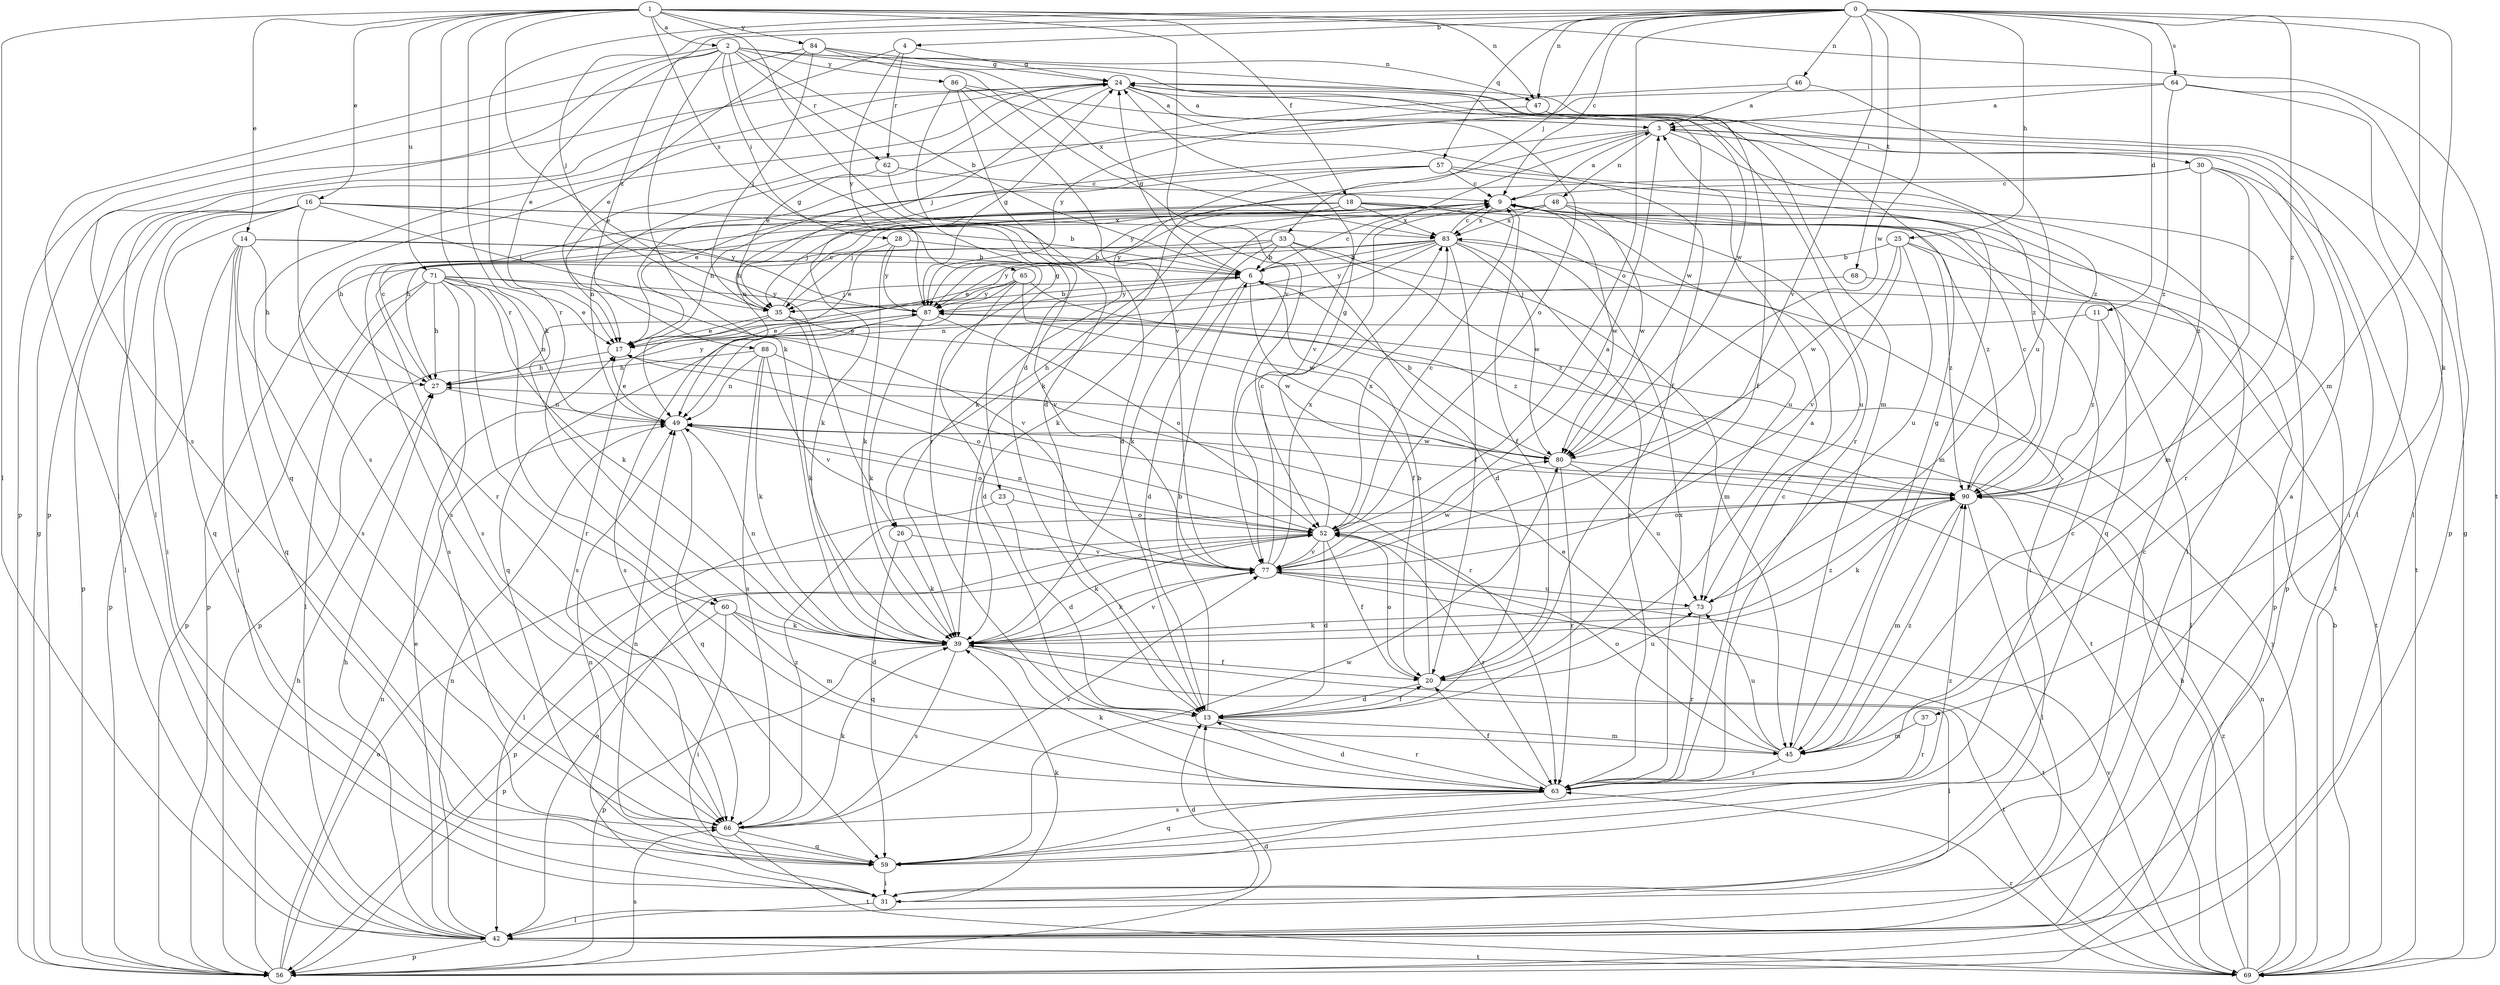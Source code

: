 strict digraph  {
0;
1;
2;
3;
4;
6;
9;
11;
13;
14;
16;
17;
18;
20;
23;
24;
25;
26;
27;
28;
30;
31;
33;
35;
37;
39;
42;
45;
46;
47;
48;
49;
52;
56;
57;
59;
60;
62;
63;
64;
65;
66;
68;
69;
71;
73;
77;
80;
83;
84;
86;
87;
88;
90;
0 -> 4  [label=b];
0 -> 9  [label=c];
0 -> 11  [label=d];
0 -> 25  [label=h];
0 -> 33  [label=j];
0 -> 35  [label=j];
0 -> 37  [label=k];
0 -> 45  [label=m];
0 -> 46  [label=n];
0 -> 47  [label=n];
0 -> 52  [label=o];
0 -> 57  [label=q];
0 -> 60  [label=r];
0 -> 64  [label=s];
0 -> 68  [label=t];
0 -> 77  [label=v];
0 -> 80  [label=w];
0 -> 88  [label=z];
0 -> 90  [label=z];
1 -> 2  [label=a];
1 -> 13  [label=d];
1 -> 14  [label=e];
1 -> 16  [label=e];
1 -> 18  [label=f];
1 -> 26  [label=h];
1 -> 39  [label=k];
1 -> 42  [label=l];
1 -> 47  [label=n];
1 -> 60  [label=r];
1 -> 65  [label=s];
1 -> 69  [label=t];
1 -> 71  [label=u];
1 -> 77  [label=v];
1 -> 84  [label=y];
2 -> 6  [label=b];
2 -> 17  [label=e];
2 -> 23  [label=g];
2 -> 28  [label=i];
2 -> 39  [label=k];
2 -> 42  [label=l];
2 -> 45  [label=m];
2 -> 47  [label=n];
2 -> 62  [label=r];
2 -> 66  [label=s];
2 -> 80  [label=w];
2 -> 86  [label=y];
3 -> 30  [label=i];
3 -> 31  [label=i];
3 -> 39  [label=k];
3 -> 48  [label=n];
3 -> 49  [label=n];
3 -> 77  [label=v];
3 -> 90  [label=z];
4 -> 24  [label=g];
4 -> 56  [label=p];
4 -> 62  [label=r];
4 -> 87  [label=y];
6 -> 9  [label=c];
6 -> 13  [label=d];
6 -> 20  [label=f];
6 -> 24  [label=g];
6 -> 35  [label=j];
6 -> 87  [label=y];
9 -> 3  [label=a];
9 -> 20  [label=f];
9 -> 26  [label=h];
9 -> 35  [label=j];
9 -> 59  [label=q];
9 -> 66  [label=s];
9 -> 80  [label=w];
9 -> 83  [label=x];
11 -> 17  [label=e];
11 -> 42  [label=l];
11 -> 90  [label=z];
13 -> 3  [label=a];
13 -> 6  [label=b];
13 -> 20  [label=f];
13 -> 45  [label=m];
13 -> 63  [label=r];
14 -> 6  [label=b];
14 -> 27  [label=h];
14 -> 31  [label=i];
14 -> 56  [label=p];
14 -> 59  [label=q];
14 -> 66  [label=s];
14 -> 77  [label=v];
16 -> 6  [label=b];
16 -> 31  [label=i];
16 -> 35  [label=j];
16 -> 42  [label=l];
16 -> 56  [label=p];
16 -> 59  [label=q];
16 -> 63  [label=r];
16 -> 83  [label=x];
16 -> 87  [label=y];
17 -> 27  [label=h];
17 -> 52  [label=o];
18 -> 27  [label=h];
18 -> 39  [label=k];
18 -> 69  [label=t];
18 -> 73  [label=u];
18 -> 83  [label=x];
18 -> 87  [label=y];
18 -> 90  [label=z];
20 -> 6  [label=b];
20 -> 13  [label=d];
20 -> 52  [label=o];
20 -> 73  [label=u];
23 -> 13  [label=d];
23 -> 42  [label=l];
23 -> 52  [label=o];
24 -> 3  [label=a];
24 -> 35  [label=j];
24 -> 42  [label=l];
24 -> 52  [label=o];
24 -> 59  [label=q];
24 -> 63  [label=r];
24 -> 66  [label=s];
24 -> 80  [label=w];
24 -> 90  [label=z];
25 -> 6  [label=b];
25 -> 56  [label=p];
25 -> 73  [label=u];
25 -> 77  [label=v];
25 -> 80  [label=w];
25 -> 90  [label=z];
26 -> 39  [label=k];
26 -> 59  [label=q];
26 -> 77  [label=v];
27 -> 9  [label=c];
27 -> 49  [label=n];
27 -> 87  [label=y];
28 -> 6  [label=b];
28 -> 17  [label=e];
28 -> 39  [label=k];
28 -> 87  [label=y];
30 -> 9  [label=c];
30 -> 45  [label=m];
30 -> 63  [label=r];
30 -> 69  [label=t];
30 -> 87  [label=y];
30 -> 90  [label=z];
31 -> 9  [label=c];
31 -> 13  [label=d];
31 -> 39  [label=k];
31 -> 42  [label=l];
31 -> 49  [label=n];
33 -> 6  [label=b];
33 -> 13  [label=d];
33 -> 39  [label=k];
33 -> 45  [label=m];
33 -> 66  [label=s];
33 -> 87  [label=y];
33 -> 90  [label=z];
35 -> 6  [label=b];
35 -> 9  [label=c];
35 -> 17  [label=e];
35 -> 24  [label=g];
35 -> 39  [label=k];
35 -> 66  [label=s];
35 -> 80  [label=w];
37 -> 45  [label=m];
37 -> 63  [label=r];
39 -> 20  [label=f];
39 -> 42  [label=l];
39 -> 49  [label=n];
39 -> 56  [label=p];
39 -> 66  [label=s];
39 -> 69  [label=t];
39 -> 77  [label=v];
39 -> 90  [label=z];
42 -> 17  [label=e];
42 -> 27  [label=h];
42 -> 49  [label=n];
42 -> 52  [label=o];
42 -> 56  [label=p];
42 -> 69  [label=t];
45 -> 17  [label=e];
45 -> 24  [label=g];
45 -> 52  [label=o];
45 -> 63  [label=r];
45 -> 73  [label=u];
45 -> 90  [label=z];
46 -> 3  [label=a];
46 -> 17  [label=e];
46 -> 73  [label=u];
47 -> 20  [label=f];
47 -> 42  [label=l];
47 -> 87  [label=y];
48 -> 27  [label=h];
48 -> 35  [label=j];
48 -> 39  [label=k];
48 -> 56  [label=p];
48 -> 73  [label=u];
48 -> 80  [label=w];
48 -> 83  [label=x];
49 -> 17  [label=e];
49 -> 52  [label=o];
49 -> 59  [label=q];
49 -> 80  [label=w];
52 -> 9  [label=c];
52 -> 13  [label=d];
52 -> 20  [label=f];
52 -> 24  [label=g];
52 -> 39  [label=k];
52 -> 49  [label=n];
52 -> 56  [label=p];
52 -> 63  [label=r];
52 -> 77  [label=v];
52 -> 83  [label=x];
56 -> 13  [label=d];
56 -> 24  [label=g];
56 -> 27  [label=h];
56 -> 49  [label=n];
56 -> 52  [label=o];
56 -> 66  [label=s];
57 -> 9  [label=c];
57 -> 17  [label=e];
57 -> 39  [label=k];
57 -> 42  [label=l];
57 -> 45  [label=m];
57 -> 49  [label=n];
59 -> 3  [label=a];
59 -> 9  [label=c];
59 -> 31  [label=i];
59 -> 49  [label=n];
59 -> 80  [label=w];
59 -> 90  [label=z];
60 -> 13  [label=d];
60 -> 31  [label=i];
60 -> 39  [label=k];
60 -> 45  [label=m];
60 -> 56  [label=p];
62 -> 9  [label=c];
62 -> 13  [label=d];
62 -> 49  [label=n];
63 -> 9  [label=c];
63 -> 13  [label=d];
63 -> 20  [label=f];
63 -> 39  [label=k];
63 -> 59  [label=q];
63 -> 66  [label=s];
63 -> 83  [label=x];
64 -> 3  [label=a];
64 -> 17  [label=e];
64 -> 42  [label=l];
64 -> 56  [label=p];
64 -> 90  [label=z];
65 -> 13  [label=d];
65 -> 56  [label=p];
65 -> 59  [label=q];
65 -> 80  [label=w];
65 -> 87  [label=y];
65 -> 90  [label=z];
66 -> 39  [label=k];
66 -> 59  [label=q];
66 -> 69  [label=t];
66 -> 77  [label=v];
66 -> 90  [label=z];
68 -> 35  [label=j];
68 -> 69  [label=t];
69 -> 6  [label=b];
69 -> 24  [label=g];
69 -> 27  [label=h];
69 -> 49  [label=n];
69 -> 63  [label=r];
69 -> 77  [label=v];
69 -> 87  [label=y];
69 -> 90  [label=z];
71 -> 17  [label=e];
71 -> 27  [label=h];
71 -> 39  [label=k];
71 -> 42  [label=l];
71 -> 49  [label=n];
71 -> 56  [label=p];
71 -> 63  [label=r];
71 -> 66  [label=s];
71 -> 77  [label=v];
71 -> 87  [label=y];
73 -> 39  [label=k];
73 -> 63  [label=r];
77 -> 3  [label=a];
77 -> 9  [label=c];
77 -> 39  [label=k];
77 -> 69  [label=t];
77 -> 73  [label=u];
77 -> 80  [label=w];
77 -> 83  [label=x];
80 -> 6  [label=b];
80 -> 63  [label=r];
80 -> 73  [label=u];
80 -> 90  [label=z];
83 -> 6  [label=b];
83 -> 9  [label=c];
83 -> 17  [label=e];
83 -> 20  [label=f];
83 -> 31  [label=i];
83 -> 49  [label=n];
83 -> 56  [label=p];
83 -> 63  [label=r];
83 -> 80  [label=w];
83 -> 87  [label=y];
84 -> 17  [label=e];
84 -> 24  [label=g];
84 -> 35  [label=j];
84 -> 52  [label=o];
84 -> 56  [label=p];
84 -> 83  [label=x];
86 -> 3  [label=a];
86 -> 13  [label=d];
86 -> 20  [label=f];
86 -> 63  [label=r];
86 -> 77  [label=v];
87 -> 17  [label=e];
87 -> 24  [label=g];
87 -> 39  [label=k];
87 -> 52  [label=o];
87 -> 66  [label=s];
87 -> 69  [label=t];
88 -> 27  [label=h];
88 -> 39  [label=k];
88 -> 49  [label=n];
88 -> 63  [label=r];
88 -> 66  [label=s];
88 -> 77  [label=v];
90 -> 9  [label=c];
90 -> 39  [label=k];
90 -> 42  [label=l];
90 -> 45  [label=m];
90 -> 52  [label=o];
}
